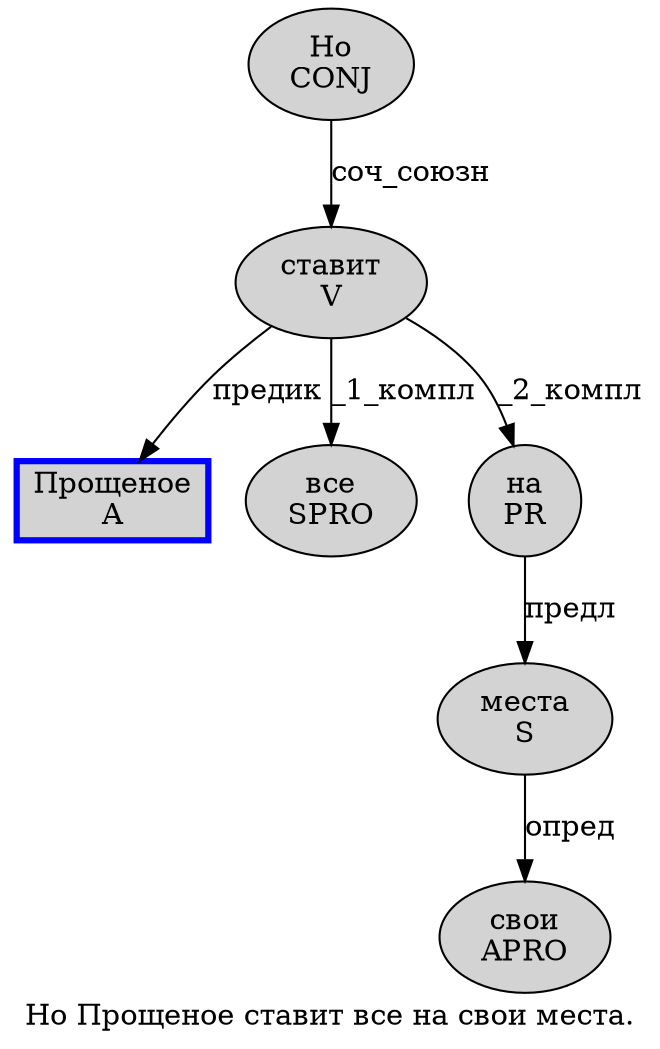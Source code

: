 digraph SENTENCE_1099 {
	graph [label="Но Прощеное ставит все на свои места."]
	node [style=filled]
		0 [label="Но
CONJ" color="" fillcolor=lightgray penwidth=1 shape=ellipse]
		1 [label="Прощеное
A" color=blue fillcolor=lightgray penwidth=3 shape=box]
		2 [label="ставит
V" color="" fillcolor=lightgray penwidth=1 shape=ellipse]
		3 [label="все
SPRO" color="" fillcolor=lightgray penwidth=1 shape=ellipse]
		4 [label="на
PR" color="" fillcolor=lightgray penwidth=1 shape=ellipse]
		5 [label="свои
APRO" color="" fillcolor=lightgray penwidth=1 shape=ellipse]
		6 [label="места
S" color="" fillcolor=lightgray penwidth=1 shape=ellipse]
			2 -> 1 [label="предик"]
			2 -> 3 [label="_1_компл"]
			2 -> 4 [label="_2_компл"]
			4 -> 6 [label="предл"]
			0 -> 2 [label="соч_союзн"]
			6 -> 5 [label="опред"]
}